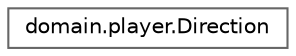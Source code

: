 digraph "Gráfico de jerarquía de clases"
{
 // LATEX_PDF_SIZE
  bgcolor="transparent";
  edge [fontname=Helvetica,fontsize=10,labelfontname=Helvetica,labelfontsize=10];
  node [fontname=Helvetica,fontsize=10,shape=box,height=0.2,width=0.4];
  rankdir="LR";
  Node0 [id="Node000000",label="domain.player.Direction",height=0.2,width=0.4,color="grey40", fillcolor="white", style="filled",URL="$enumdomain_1_1player_1_1_direction.html",tooltip=" "];
}
